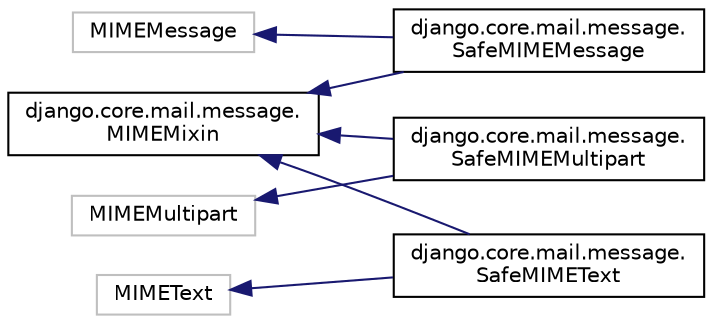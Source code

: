 digraph "Graphical Class Hierarchy"
{
 // LATEX_PDF_SIZE
  edge [fontname="Helvetica",fontsize="10",labelfontname="Helvetica",labelfontsize="10"];
  node [fontname="Helvetica",fontsize="10",shape=record];
  rankdir="LR";
  Node0 [label="django.core.mail.message.\lMIMEMixin",height=0.2,width=0.4,color="black", fillcolor="white", style="filled",URL="$classdjango_1_1core_1_1mail_1_1message_1_1_m_i_m_e_mixin.html",tooltip=" "];
  Node0 -> Node1 [dir="back",color="midnightblue",fontsize="10",style="solid",fontname="Helvetica"];
  Node1 [label="django.core.mail.message.\lSafeMIMEMessage",height=0.2,width=0.4,color="black", fillcolor="white", style="filled",URL="$classdjango_1_1core_1_1mail_1_1message_1_1_safe_m_i_m_e_message.html",tooltip=" "];
  Node0 -> Node2 [dir="back",color="midnightblue",fontsize="10",style="solid",fontname="Helvetica"];
  Node2 [label="django.core.mail.message.\lSafeMIMEMultipart",height=0.2,width=0.4,color="black", fillcolor="white", style="filled",URL="$classdjango_1_1core_1_1mail_1_1message_1_1_safe_m_i_m_e_multipart.html",tooltip=" "];
  Node0 -> Node3 [dir="back",color="midnightblue",fontsize="10",style="solid",fontname="Helvetica"];
  Node3 [label="django.core.mail.message.\lSafeMIMEText",height=0.2,width=0.4,color="black", fillcolor="white", style="filled",URL="$classdjango_1_1core_1_1mail_1_1message_1_1_safe_m_i_m_e_text.html",tooltip=" "];
  Node3841 [label="MIMEMessage",height=0.2,width=0.4,color="grey75", fillcolor="white", style="filled",tooltip=" "];
  Node3841 -> Node1 [dir="back",color="midnightblue",fontsize="10",style="solid",fontname="Helvetica"];
  Node3842 [label="MIMEMultipart",height=0.2,width=0.4,color="grey75", fillcolor="white", style="filled",tooltip=" "];
  Node3842 -> Node2 [dir="back",color="midnightblue",fontsize="10",style="solid",fontname="Helvetica"];
  Node3843 [label="MIMEText",height=0.2,width=0.4,color="grey75", fillcolor="white", style="filled",tooltip=" "];
  Node3843 -> Node3 [dir="back",color="midnightblue",fontsize="10",style="solid",fontname="Helvetica"];
}
